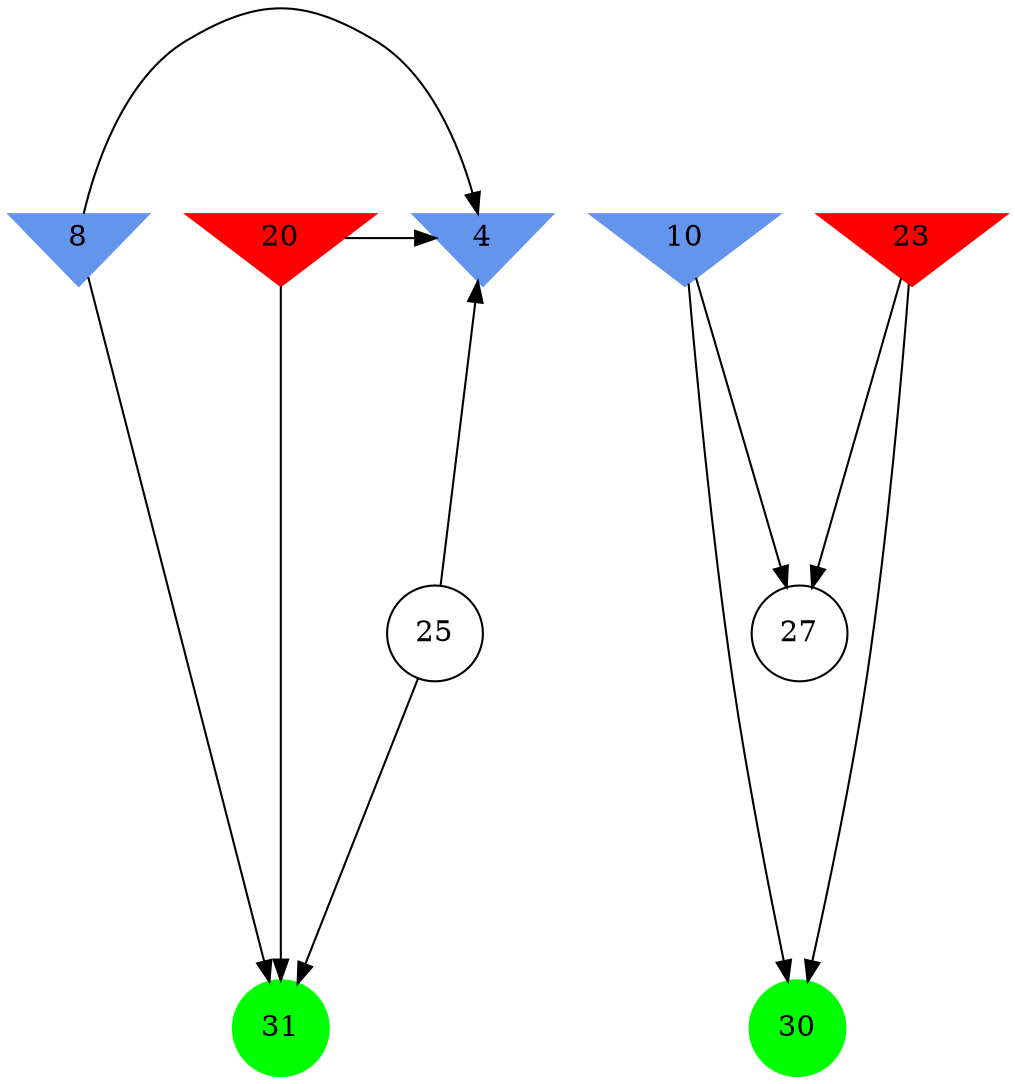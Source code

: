 digraph brain {
	ranksep=2.0;
	4 [shape=invtriangle,style=filled,color=cornflowerblue];
	8 [shape=invtriangle,style=filled,color=cornflowerblue];
	10 [shape=invtriangle,style=filled,color=cornflowerblue];
	20 [shape=invtriangle,style=filled,color=red];
	23 [shape=invtriangle,style=filled,color=red];
	25 [shape=circle,color=black];
	27 [shape=circle,color=black];
	30 [shape=circle,style=filled,color=green];
	31 [shape=circle,style=filled,color=green];
	25	->	4;
	25	->	31;
	8	->	4;
	8	->	31;
	20	->	4;
	20	->	31;
	23	->	27;
	23	->	30;
	10	->	27;
	10	->	30;
	{ rank=same; 4; 8; 10; 20; 23; }
	{ rank=same; 25; 27; }
	{ rank=same; 30; 31; }
}
